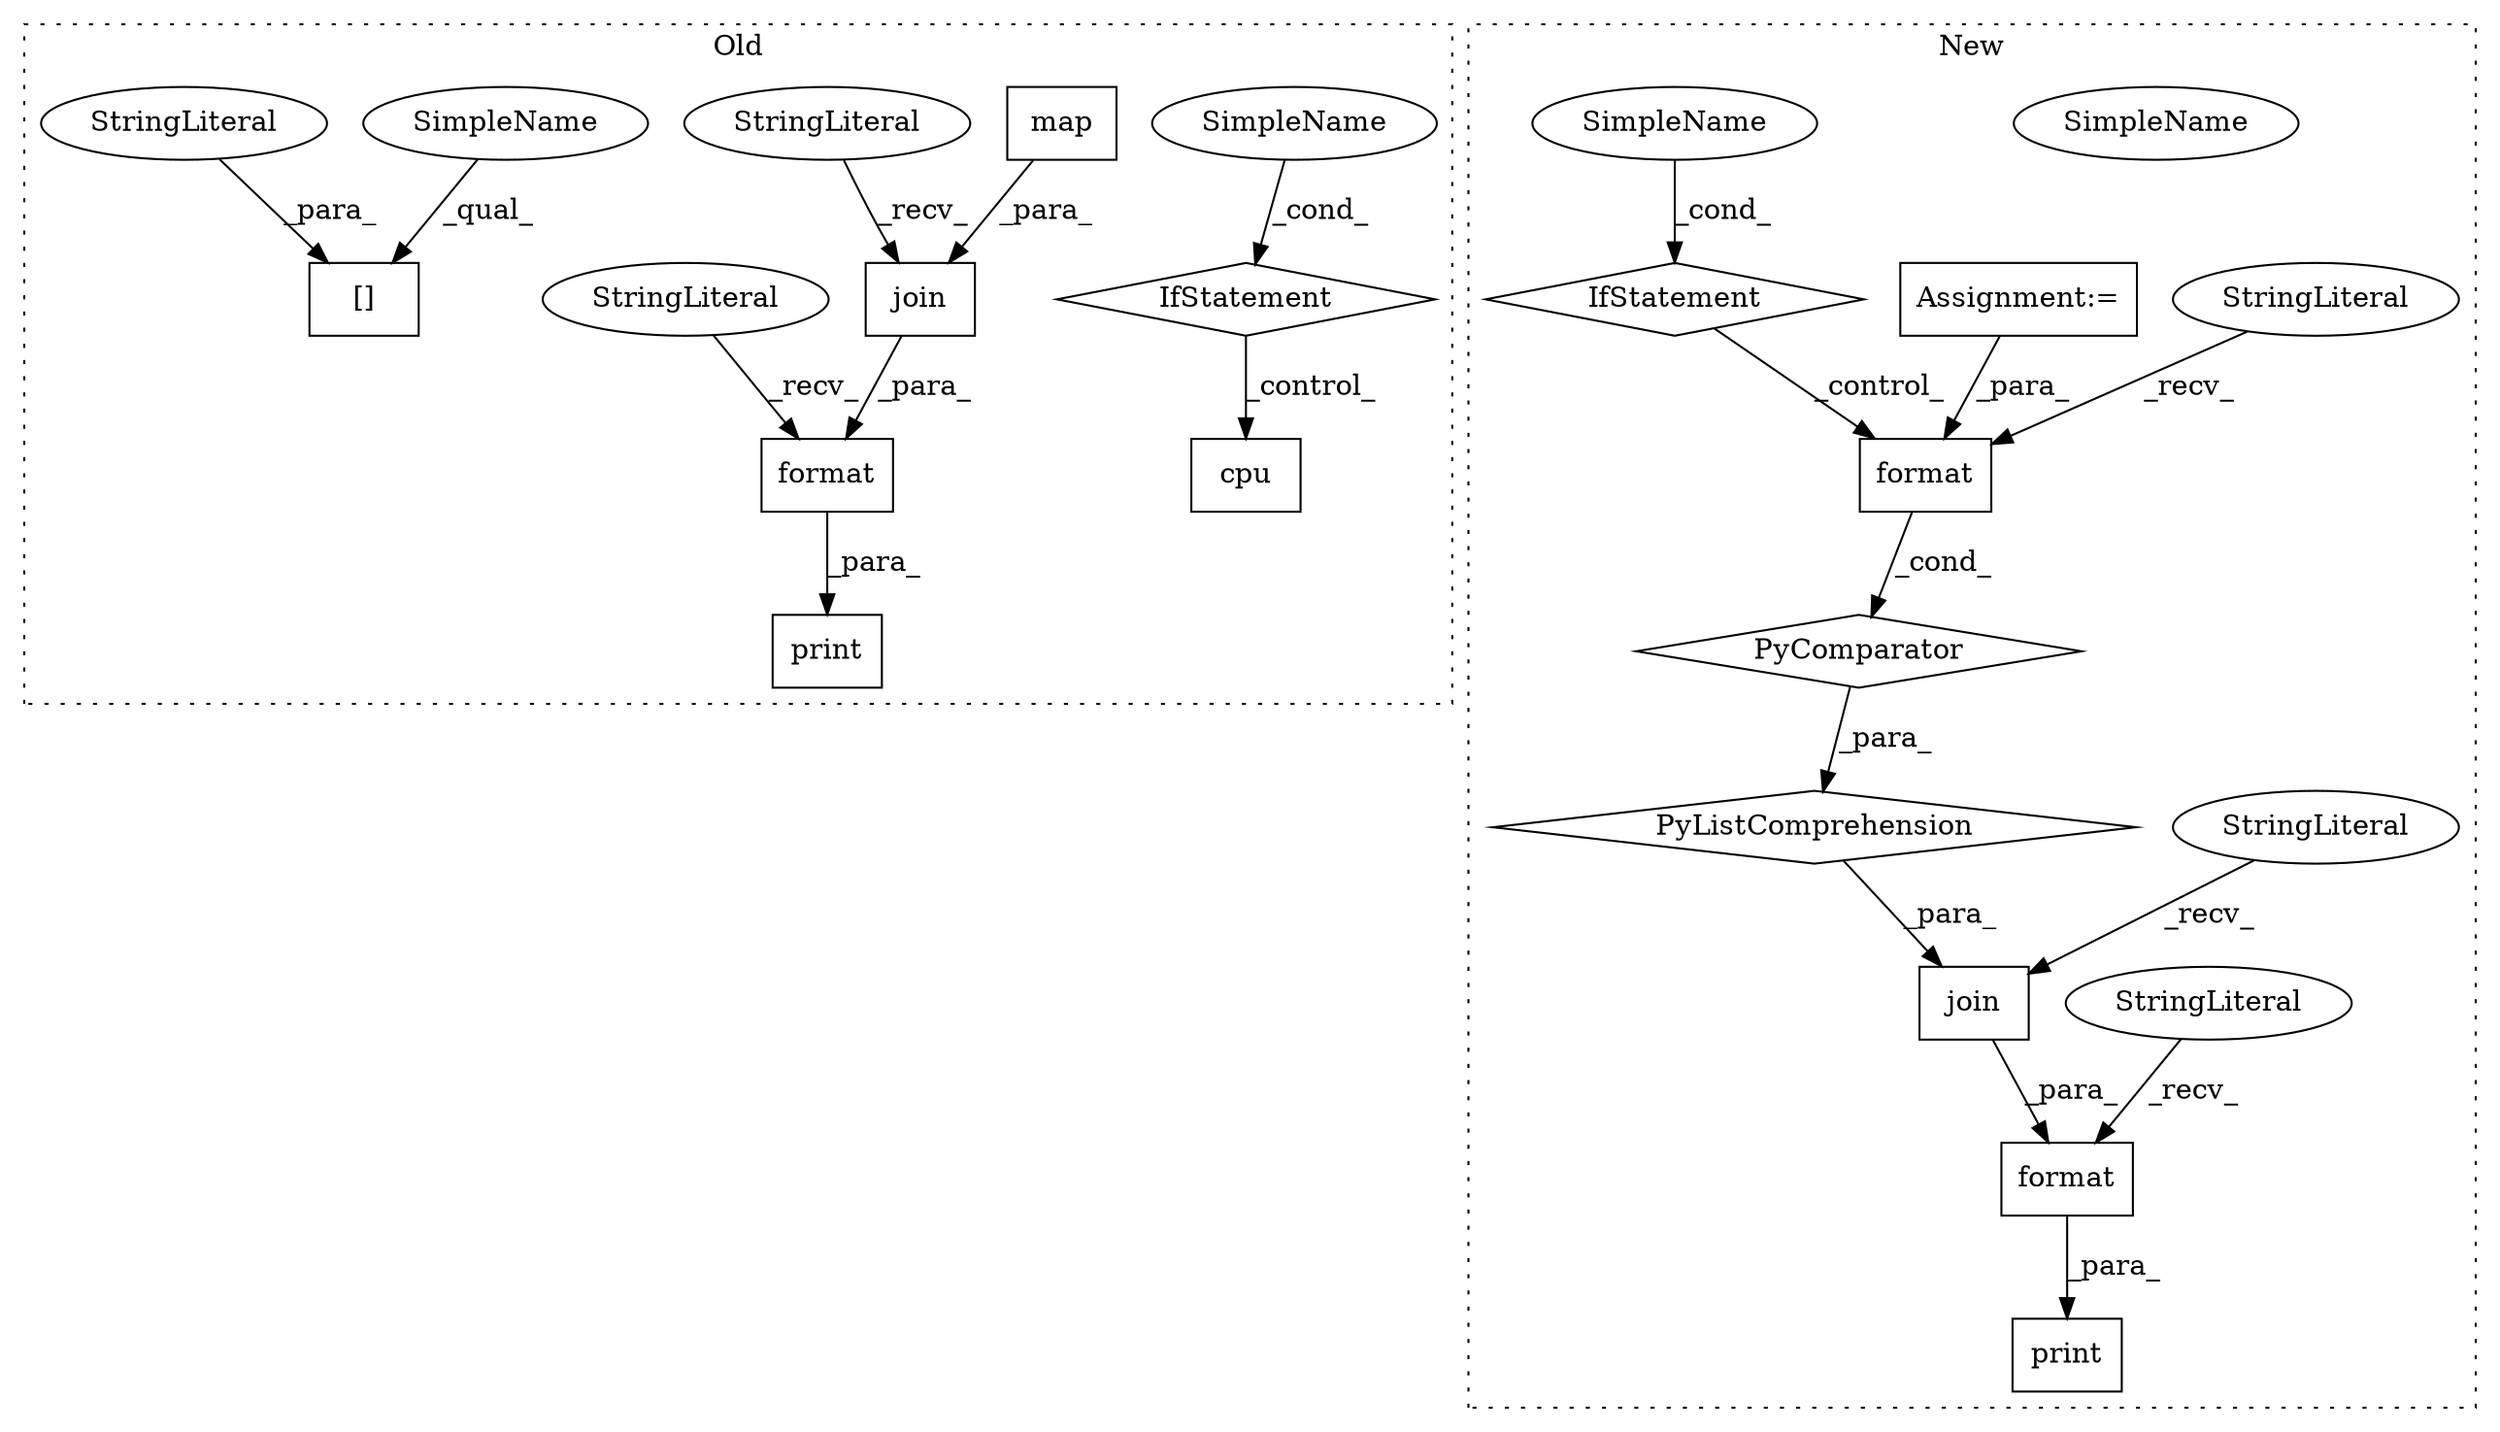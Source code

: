 digraph G {
subgraph cluster0 {
1 [label="cpu" a="32" s="6407" l="5" shape="box"];
3 [label="IfStatement" a="25" s="6380" l="3" shape="diamond"];
4 [label="[]" a="2" s="6354,6370" l="5,1" shape="box"];
6 [label="format" a="32" s="6749,6812" l="7,1" shape="box"];
7 [label="SimpleName" a="42" s="" l="" shape="ellipse"];
8 [label="StringLiteral" a="45" s="6359" l="11" shape="ellipse"];
12 [label="StringLiteral" a="45" s="6738" l="10" shape="ellipse"];
14 [label="print" a="32" s="6732,6813" l="6,1" shape="box"];
18 [label="join" a="32" s="6763,6811" l="5,1" shape="box"];
20 [label="StringLiteral" a="45" s="6759" l="3" shape="ellipse"];
23 [label="map" a="32" s="6768,6810" l="4,1" shape="box"];
25 [label="SimpleName" a="42" s="6354" l="4" shape="ellipse"];
label = "Old";
style="dotted";
}
subgraph cluster1 {
2 [label="print" a="32" s="6918,6959" l="6,1" shape="box"];
5 [label="format" a="32" s="6935,6958" l="7,1" shape="box"];
9 [label="StringLiteral" a="45" s="6924" l="10" shape="ellipse"];
10 [label="format" a="32" s="6757,6771" l="7,1" shape="box"];
11 [label="StringLiteral" a="45" s="6749" l="7" shape="ellipse"];
13 [label="PyComparator" a="113" s="6874" l="27" shape="diamond"];
15 [label="IfStatement" a="25" s="6874" l="27" shape="diamond"];
16 [label="SimpleName" a="42" s="6896" l="5" shape="ellipse"];
17 [label="join" a="32" s="6725,6909" l="24,-5" shape="box"];
19 [label="StringLiteral" a="45" s="6721" l="3" shape="ellipse"];
21 [label="PyListComprehension" a="109" s="6749" l="160" shape="diamond"];
22 [label="Assignment:=" a="7" s="6874" l="27" shape="box"];
24 [label="SimpleName" a="42" s="6896" l="5" shape="ellipse"];
label = "New";
style="dotted";
}
3 -> 1 [label="_control_"];
5 -> 2 [label="_para_"];
6 -> 14 [label="_para_"];
7 -> 3 [label="_cond_"];
8 -> 4 [label="_para_"];
9 -> 5 [label="_recv_"];
10 -> 13 [label="_cond_"];
11 -> 10 [label="_recv_"];
12 -> 6 [label="_recv_"];
13 -> 21 [label="_para_"];
15 -> 10 [label="_control_"];
17 -> 5 [label="_para_"];
18 -> 6 [label="_para_"];
19 -> 17 [label="_recv_"];
20 -> 18 [label="_recv_"];
21 -> 17 [label="_para_"];
22 -> 10 [label="_para_"];
23 -> 18 [label="_para_"];
24 -> 15 [label="_cond_"];
25 -> 4 [label="_qual_"];
}